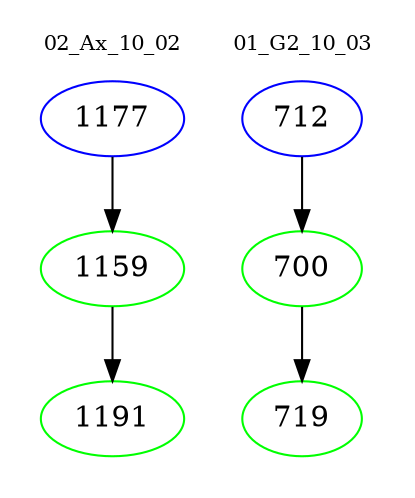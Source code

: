 digraph{
subgraph cluster_0 {
color = white
label = "02_Ax_10_02";
fontsize=10;
T0_1177 [label="1177", color="blue"]
T0_1177 -> T0_1159 [color="black"]
T0_1159 [label="1159", color="green"]
T0_1159 -> T0_1191 [color="black"]
T0_1191 [label="1191", color="green"]
}
subgraph cluster_1 {
color = white
label = "01_G2_10_03";
fontsize=10;
T1_712 [label="712", color="blue"]
T1_712 -> T1_700 [color="black"]
T1_700 [label="700", color="green"]
T1_700 -> T1_719 [color="black"]
T1_719 [label="719", color="green"]
}
}

